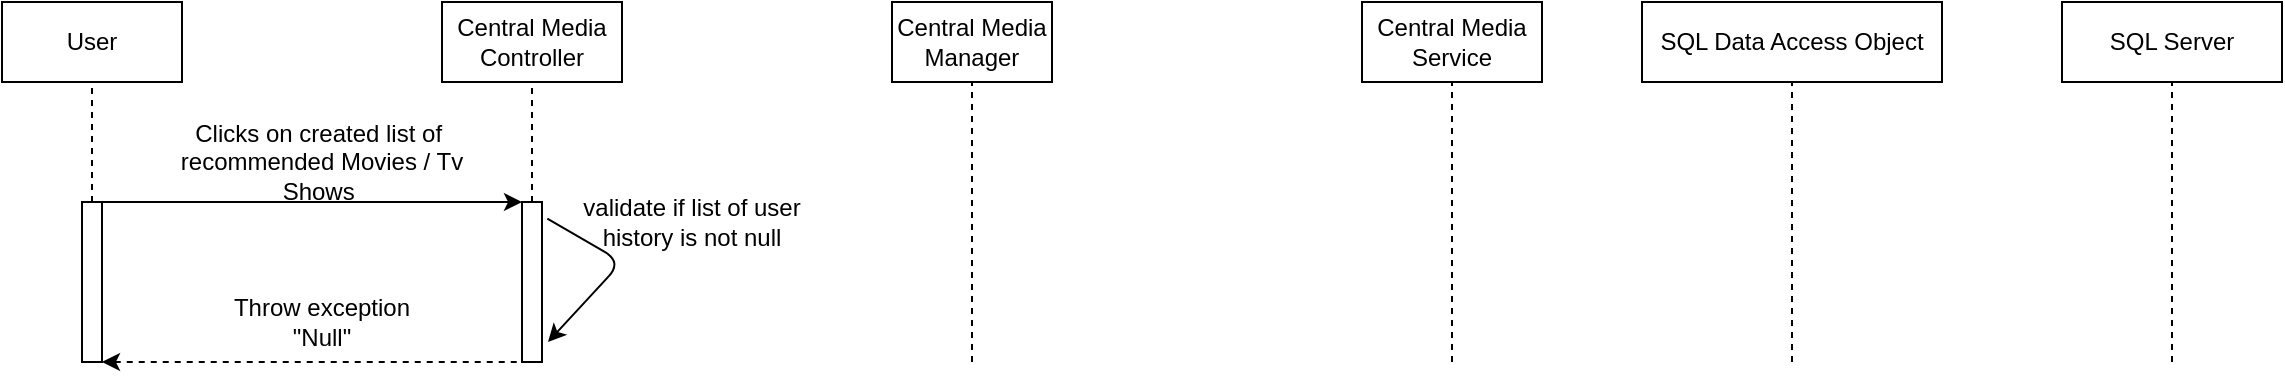<mxfile version="15.9.1" type="device"><diagram id="M9Y5wpXusY5Lu9Jm5cjT" name="Page-1"><mxGraphModel dx="1856" dy="685" grid="1" gridSize="10" guides="1" tooltips="1" connect="1" arrows="1" fold="1" page="1" pageScale="1" pageWidth="850" pageHeight="1100" math="0" shadow="0"><root><mxCell id="0"/><mxCell id="1" parent="0"/><mxCell id="ALeUBob36bCkL_cIcovF-1" value="Central Media&lt;br&gt;Controller" style="rounded=0;whiteSpace=wrap;html=1;" parent="1" vertex="1"><mxGeometry x="60" y="50" width="90" height="40" as="geometry"/></mxCell><mxCell id="ALeUBob36bCkL_cIcovF-2" value="Central Media&lt;br&gt;Manager" style="rounded=0;whiteSpace=wrap;html=1;" parent="1" vertex="1"><mxGeometry x="285" y="50" width="80" height="40" as="geometry"/></mxCell><mxCell id="ALeUBob36bCkL_cIcovF-3" value="Central Media Service" style="rounded=0;whiteSpace=wrap;html=1;" parent="1" vertex="1"><mxGeometry x="520" y="50" width="90" height="40" as="geometry"/></mxCell><mxCell id="ALeUBob36bCkL_cIcovF-4" value="SQL Data Access Object" style="rounded=0;whiteSpace=wrap;html=1;" parent="1" vertex="1"><mxGeometry x="660" y="50" width="150" height="40" as="geometry"/></mxCell><mxCell id="ALeUBob36bCkL_cIcovF-5" value="SQL Server" style="rounded=0;whiteSpace=wrap;html=1;" parent="1" vertex="1"><mxGeometry x="870" y="50" width="110" height="40" as="geometry"/></mxCell><mxCell id="ALeUBob36bCkL_cIcovF-6" value="" style="endArrow=none;dashed=1;html=1;entryX=0.5;entryY=1;entryDx=0;entryDy=0;" parent="1" target="ALeUBob36bCkL_cIcovF-1" edge="1"><mxGeometry width="50" height="50" relative="1" as="geometry"><mxPoint x="105" y="150" as="sourcePoint"/><mxPoint x="140" y="140" as="targetPoint"/></mxGeometry></mxCell><mxCell id="ALeUBob36bCkL_cIcovF-12" value="" style="rounded=0;whiteSpace=wrap;html=1;" parent="1" vertex="1"><mxGeometry x="100" y="150" width="10" height="80" as="geometry"/></mxCell><mxCell id="ALeUBob36bCkL_cIcovF-13" value="" style="endArrow=classic;html=1;entryX=0;entryY=0;entryDx=0;entryDy=0;exitX=1;exitY=0;exitDx=0;exitDy=0;" parent="1" source="XBx1PbgZ33DRrRzCWpz4-3" target="ALeUBob36bCkL_cIcovF-12" edge="1"><mxGeometry width="50" height="50" relative="1" as="geometry"><mxPoint x="-50" y="150" as="sourcePoint"/><mxPoint x="60" y="150" as="targetPoint"/></mxGeometry></mxCell><mxCell id="ALeUBob36bCkL_cIcovF-16" value="" style="endArrow=classic;html=1;exitX=1.267;exitY=0.104;exitDx=0;exitDy=0;exitPerimeter=0;" parent="1" source="ALeUBob36bCkL_cIcovF-12" edge="1"><mxGeometry width="50" height="50" relative="1" as="geometry"><mxPoint x="150" y="190" as="sourcePoint"/><mxPoint x="113" y="220" as="targetPoint"/><Array as="points"><mxPoint x="150" y="180"/></Array></mxGeometry></mxCell><mxCell id="ALeUBob36bCkL_cIcovF-17" value="validate if list of user history is not null" style="text;html=1;strokeColor=none;fillColor=none;align=center;verticalAlign=middle;whiteSpace=wrap;rounded=0;" parent="1" vertex="1"><mxGeometry x="120" y="150" width="130" height="20" as="geometry"/></mxCell><mxCell id="ALeUBob36bCkL_cIcovF-18" value="" style="endArrow=none;dashed=1;html=1;entryX=0;entryY=1;entryDx=0;entryDy=0;startArrow=classic;startFill=1;exitX=1;exitY=1;exitDx=0;exitDy=0;" parent="1" source="XBx1PbgZ33DRrRzCWpz4-3" target="ALeUBob36bCkL_cIcovF-12" edge="1"><mxGeometry width="50" height="50" relative="1" as="geometry"><mxPoint x="-40" y="230" as="sourcePoint"/><mxPoint x="40" y="220" as="targetPoint"/></mxGeometry></mxCell><mxCell id="ALeUBob36bCkL_cIcovF-19" value="Throw exception&lt;br&gt;&quot;Null&quot;" style="text;html=1;strokeColor=none;fillColor=none;align=center;verticalAlign=middle;whiteSpace=wrap;rounded=0;" parent="1" vertex="1"><mxGeometry x="-65" y="200" width="130" height="20" as="geometry"/></mxCell><mxCell id="ALeUBob36bCkL_cIcovF-20" value="" style="endArrow=none;dashed=1;html=1;entryX=0.5;entryY=1;entryDx=0;entryDy=0;" parent="1" target="ALeUBob36bCkL_cIcovF-2" edge="1"><mxGeometry width="50" height="50" relative="1" as="geometry"><mxPoint x="325" y="230" as="sourcePoint"/><mxPoint x="400" y="170" as="targetPoint"/></mxGeometry></mxCell><mxCell id="ALeUBob36bCkL_cIcovF-21" value="" style="endArrow=none;dashed=1;html=1;entryX=0.5;entryY=1;entryDx=0;entryDy=0;" parent="1" target="ALeUBob36bCkL_cIcovF-3" edge="1"><mxGeometry width="50" height="50" relative="1" as="geometry"><mxPoint x="565" y="230" as="sourcePoint"/><mxPoint x="600" y="150" as="targetPoint"/></mxGeometry></mxCell><mxCell id="ALeUBob36bCkL_cIcovF-22" value="" style="endArrow=none;dashed=1;html=1;entryX=0.5;entryY=1;entryDx=0;entryDy=0;" parent="1" target="ALeUBob36bCkL_cIcovF-4" edge="1"><mxGeometry width="50" height="50" relative="1" as="geometry"><mxPoint x="735" y="230" as="sourcePoint"/><mxPoint x="790" y="150" as="targetPoint"/></mxGeometry></mxCell><mxCell id="ALeUBob36bCkL_cIcovF-23" value="" style="endArrow=none;dashed=1;html=1;entryX=0.5;entryY=1;entryDx=0;entryDy=0;" parent="1" target="ALeUBob36bCkL_cIcovF-5" edge="1"><mxGeometry width="50" height="50" relative="1" as="geometry"><mxPoint x="925" y="230" as="sourcePoint"/><mxPoint x="970" y="170" as="targetPoint"/></mxGeometry></mxCell><mxCell id="XBx1PbgZ33DRrRzCWpz4-1" value="User" style="rounded=0;whiteSpace=wrap;html=1;" parent="1" vertex="1"><mxGeometry x="-160" y="50" width="90" height="40" as="geometry"/></mxCell><mxCell id="XBx1PbgZ33DRrRzCWpz4-2" value="" style="endArrow=none;dashed=1;html=1;rounded=0;entryX=0.5;entryY=1;entryDx=0;entryDy=0;" parent="1" target="XBx1PbgZ33DRrRzCWpz4-1" edge="1"><mxGeometry width="50" height="50" relative="1" as="geometry"><mxPoint x="-115" y="150" as="sourcePoint"/><mxPoint x="-70" y="140" as="targetPoint"/></mxGeometry></mxCell><mxCell id="XBx1PbgZ33DRrRzCWpz4-3" value="" style="rounded=0;whiteSpace=wrap;html=1;" parent="1" vertex="1"><mxGeometry x="-120" y="150" width="10" height="80" as="geometry"/></mxCell><mxCell id="XBx1PbgZ33DRrRzCWpz4-9" value="Clicks on created list of&amp;nbsp; &lt;br&gt;recommended Movies / Tv Shows&amp;nbsp;" style="text;html=1;strokeColor=none;fillColor=none;align=center;verticalAlign=middle;whiteSpace=wrap;rounded=0;" parent="1" vertex="1"><mxGeometry x="-90" y="100" width="180" height="60" as="geometry"/></mxCell></root></mxGraphModel></diagram></mxfile>